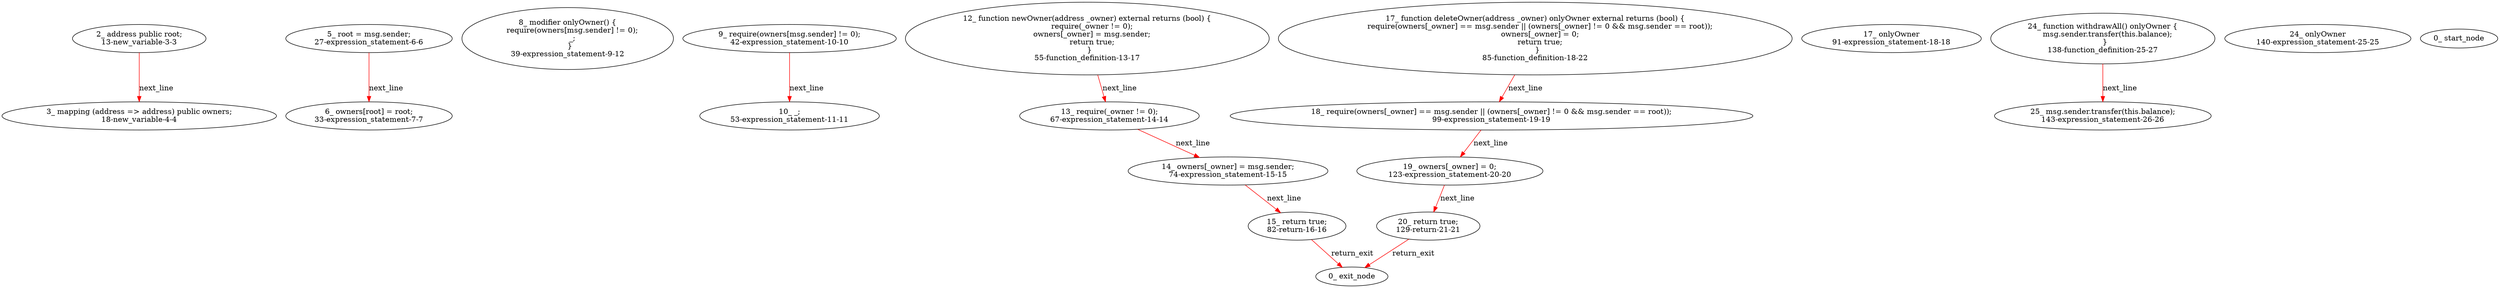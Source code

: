 digraph  {
13 [label="2_ address public root;\n13-new_variable-3-3", method="", type_label=new_variable];
18 [label="3_ mapping (address => address) public owners;\n18-new_variable-4-4", method="", type_label=new_variable];
27 [label="5_ root = msg.sender;\n27-expression_statement-6-6", method="", type_label=expression_statement];
33 [label="6_ owners[root] = root;\n33-expression_statement-7-7", method="", type_label=expression_statement];
39 [label="8_ modifier onlyOwner() {\n    require(owners[msg.sender] != 0);\n    _;\n  }\n39-expression_statement-9-12", method="", type_label=expression_statement];
42 [label="9_ require(owners[msg.sender] != 0);\n42-expression_statement-10-10", method="", type_label=expression_statement];
53 [label="10_ _;\n53-expression_statement-11-11", method="", type_label=expression_statement];
55 [label="12_ function newOwner(address _owner) external returns (bool) {\n    require(_owner != 0);\n    owners[_owner] = msg.sender;\n    return true;\n  }\n55-function_definition-13-17", method="newOwner(address _owner)", type_label=function_definition];
67 [label="13_ require(_owner != 0);\n67-expression_statement-14-14", method="newOwner(address _owner)", type_label=expression_statement];
74 [label="14_ owners[_owner] = msg.sender;\n74-expression_statement-15-15", method="newOwner(address _owner)", type_label=expression_statement];
82 [label="15_ return true;\n82-return-16-16", method="newOwner(address _owner)", type_label=return];
85 [label="17_ function deleteOwner(address _owner) onlyOwner external returns (bool) {\n    require(owners[_owner] == msg.sender || (owners[_owner] != 0 && msg.sender == root));\n    owners[_owner] = 0;\n    return true;\n  }\n85-function_definition-18-22", method="deleteOwner(address _owner)", type_label=function_definition];
91 [label="17_ onlyOwner\n91-expression_statement-18-18", method="deleteOwner(address _owner)", type_label=expression_statement];
99 [label="18_ require(owners[_owner] == msg.sender || (owners[_owner] != 0 && msg.sender == root));\n99-expression_statement-19-19", method="deleteOwner(address _owner)", type_label=expression_statement];
123 [label="19_ owners[_owner] = 0;\n123-expression_statement-20-20", method="deleteOwner(address _owner)", type_label=expression_statement];
129 [label="20_ return true;\n129-return-21-21", method="deleteOwner(address _owner)", type_label=return];
138 [label="24_ function withdrawAll() onlyOwner {\n    msg.sender.transfer(this.balance);\n  }\n138-function_definition-25-27", method="withdrawAll()", type_label=function_definition];
140 [label="24_ onlyOwner\n140-expression_statement-25-25", method="withdrawAll()", type_label=expression_statement];
143 [label="25_ msg.sender.transfer(this.balance);\n143-expression_statement-26-26", method="withdrawAll()", type_label=expression_statement];
1 [label="0_ start_node", method="", type_label=start];
2 [label="0_ exit_node", method="", type_label=exit];
13 -> 18  [color=red, controlflow_type=next_line, edge_type=CFG_edge, key=0, label=next_line];
27 -> 33  [color=red, controlflow_type=next_line, edge_type=CFG_edge, key=0, label=next_line];
42 -> 53  [color=red, controlflow_type=next_line, edge_type=CFG_edge, key=0, label=next_line];
55 -> 67  [color=red, controlflow_type=next_line, edge_type=CFG_edge, key=0, label=next_line];
67 -> 74  [color=red, controlflow_type=next_line, edge_type=CFG_edge, key=0, label=next_line];
74 -> 82  [color=red, controlflow_type=next_line, edge_type=CFG_edge, key=0, label=next_line];
82 -> 2  [color=red, controlflow_type=return_exit, edge_type=CFG_edge, key=0, label=return_exit];
85 -> 99  [color=red, controlflow_type=next_line, edge_type=CFG_edge, key=0, label=next_line];
99 -> 123  [color=red, controlflow_type=next_line, edge_type=CFG_edge, key=0, label=next_line];
123 -> 129  [color=red, controlflow_type=next_line, edge_type=CFG_edge, key=0, label=next_line];
129 -> 2  [color=red, controlflow_type=return_exit, edge_type=CFG_edge, key=0, label=return_exit];
138 -> 143  [color=red, controlflow_type=next_line, edge_type=CFG_edge, key=0, label=next_line];
}

